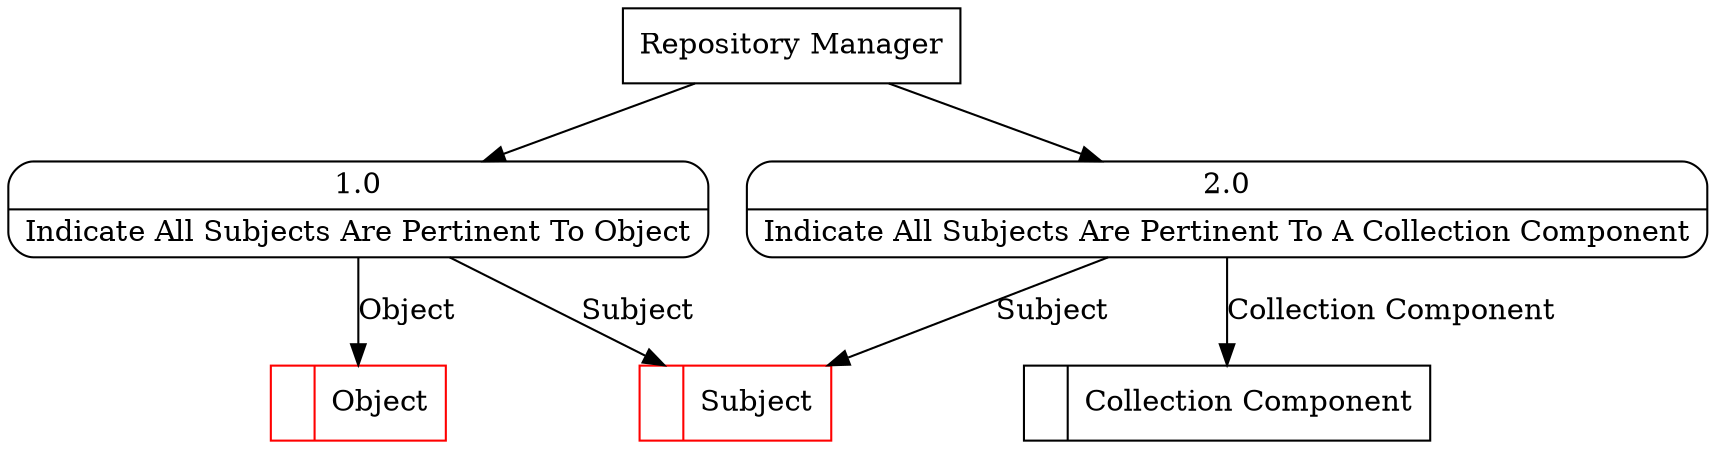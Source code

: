 digraph dfd2{ 
node[shape=record]
200 [label="<f0>  |<f1> Subject " color=red];
201 [label="<f0>  |<f1> Object " color=red];
202 [label="<f0>  |<f1> Collection Component " ];
203 [label="Repository Manager" shape=box];
204 [label="{<f0> 1.0|<f1> Indicate All Subjects Are Pertinent To Object }" shape=Mrecord];
205 [label="{<f0> 2.0|<f1> Indicate All Subjects Are Pertinent To A Collection Component }" shape=Mrecord];
203 -> 204
203 -> 205
204 -> 201 [label="Object"]
204 -> 200 [label="Subject"]
205 -> 200 [label="Subject"]
205 -> 202 [label="Collection Component"]
}